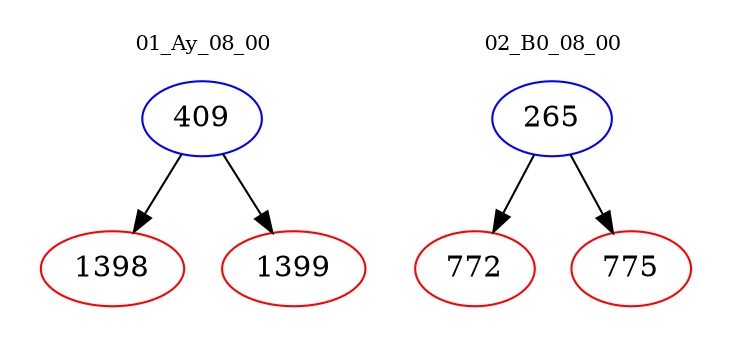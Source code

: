 digraph{
subgraph cluster_0 {
color = white
label = "01_Ay_08_00";
fontsize=10;
T0_409 [label="409", color="blue"]
T0_409 -> T0_1398 [color="black"]
T0_1398 [label="1398", color="red"]
T0_409 -> T0_1399 [color="black"]
T0_1399 [label="1399", color="red"]
}
subgraph cluster_1 {
color = white
label = "02_B0_08_00";
fontsize=10;
T1_265 [label="265", color="blue"]
T1_265 -> T1_772 [color="black"]
T1_772 [label="772", color="red"]
T1_265 -> T1_775 [color="black"]
T1_775 [label="775", color="red"]
}
}

